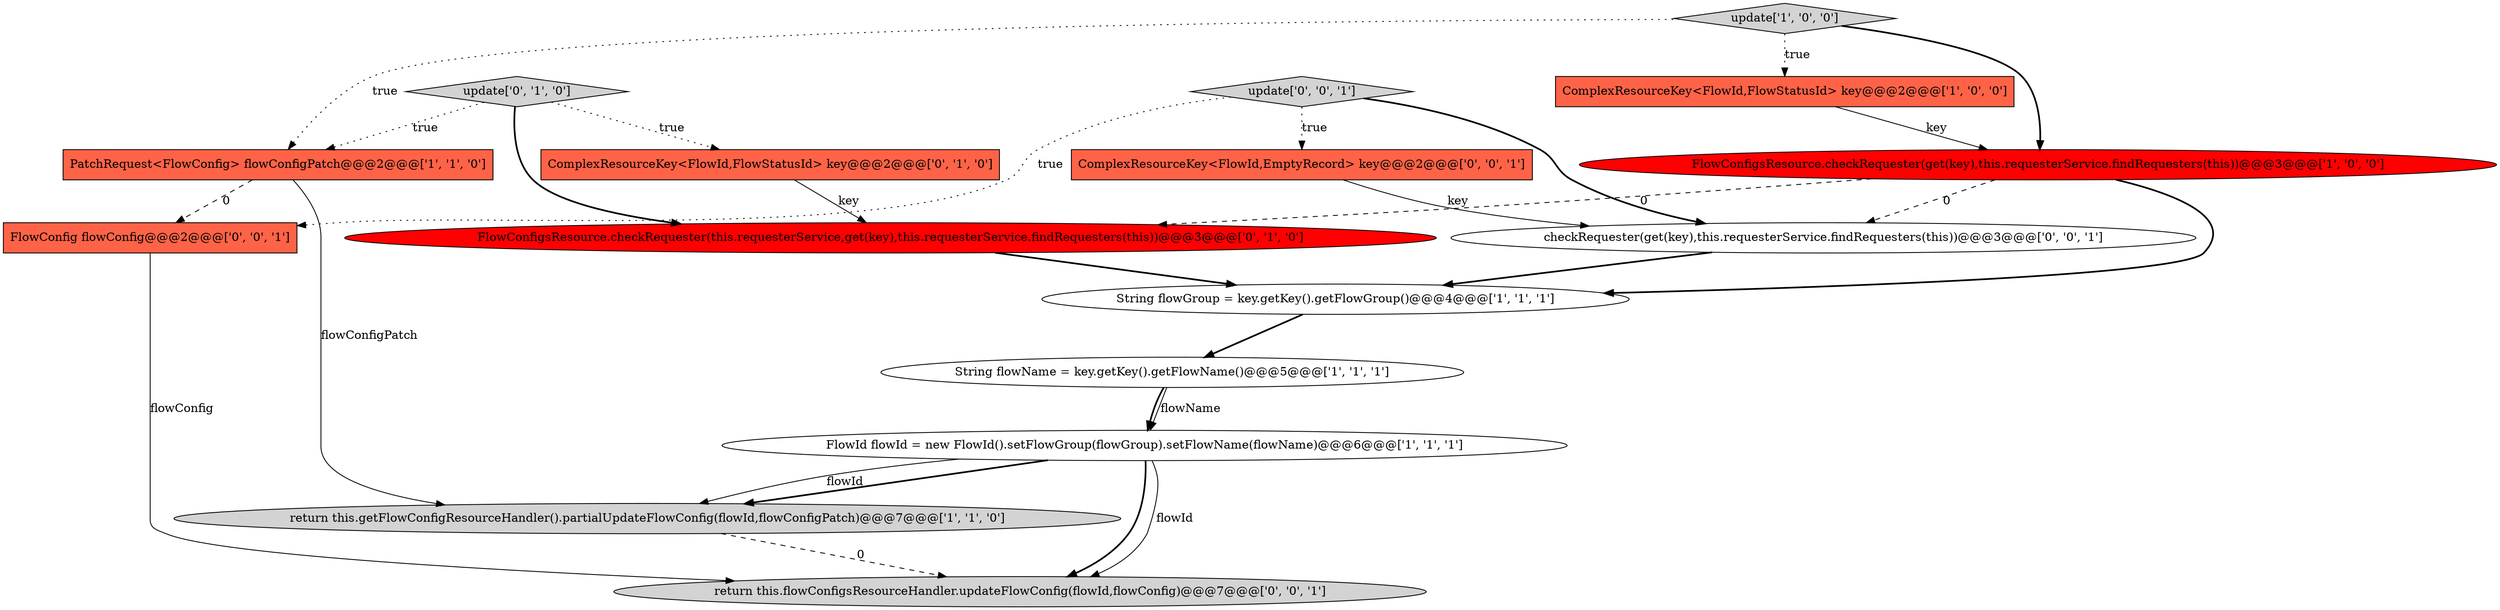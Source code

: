 digraph {
11 [style = filled, label = "update['0', '0', '1']", fillcolor = lightgray, shape = diamond image = "AAA0AAABBB3BBB"];
12 [style = filled, label = "ComplexResourceKey<FlowId,EmptyRecord> key@@@2@@@['0', '0', '1']", fillcolor = tomato, shape = box image = "AAA0AAABBB3BBB"];
1 [style = filled, label = "FlowId flowId = new FlowId().setFlowGroup(flowGroup).setFlowName(flowName)@@@6@@@['1', '1', '1']", fillcolor = white, shape = ellipse image = "AAA0AAABBB1BBB"];
8 [style = filled, label = "ComplexResourceKey<FlowId,FlowStatusId> key@@@2@@@['0', '1', '0']", fillcolor = tomato, shape = box image = "AAA0AAABBB2BBB"];
5 [style = filled, label = "update['1', '0', '0']", fillcolor = lightgray, shape = diamond image = "AAA0AAABBB1BBB"];
2 [style = filled, label = "return this.getFlowConfigResourceHandler().partialUpdateFlowConfig(flowId,flowConfigPatch)@@@7@@@['1', '1', '0']", fillcolor = lightgray, shape = ellipse image = "AAA0AAABBB1BBB"];
4 [style = filled, label = "String flowGroup = key.getKey().getFlowGroup()@@@4@@@['1', '1', '1']", fillcolor = white, shape = ellipse image = "AAA0AAABBB1BBB"];
3 [style = filled, label = "PatchRequest<FlowConfig> flowConfigPatch@@@2@@@['1', '1', '0']", fillcolor = tomato, shape = box image = "AAA0AAABBB1BBB"];
13 [style = filled, label = "return this.flowConfigsResourceHandler.updateFlowConfig(flowId,flowConfig)@@@7@@@['0', '0', '1']", fillcolor = lightgray, shape = ellipse image = "AAA0AAABBB3BBB"];
10 [style = filled, label = "update['0', '1', '0']", fillcolor = lightgray, shape = diamond image = "AAA0AAABBB2BBB"];
9 [style = filled, label = "FlowConfigsResource.checkRequester(this.requesterService,get(key),this.requesterService.findRequesters(this))@@@3@@@['0', '1', '0']", fillcolor = red, shape = ellipse image = "AAA1AAABBB2BBB"];
6 [style = filled, label = "FlowConfigsResource.checkRequester(get(key),this.requesterService.findRequesters(this))@@@3@@@['1', '0', '0']", fillcolor = red, shape = ellipse image = "AAA1AAABBB1BBB"];
14 [style = filled, label = "checkRequester(get(key),this.requesterService.findRequesters(this))@@@3@@@['0', '0', '1']", fillcolor = white, shape = ellipse image = "AAA0AAABBB3BBB"];
15 [style = filled, label = "FlowConfig flowConfig@@@2@@@['0', '0', '1']", fillcolor = tomato, shape = box image = "AAA0AAABBB3BBB"];
7 [style = filled, label = "String flowName = key.getKey().getFlowName()@@@5@@@['1', '1', '1']", fillcolor = white, shape = ellipse image = "AAA0AAABBB1BBB"];
0 [style = filled, label = "ComplexResourceKey<FlowId,FlowStatusId> key@@@2@@@['1', '0', '0']", fillcolor = tomato, shape = box image = "AAA0AAABBB1BBB"];
10->8 [style = dotted, label="true"];
7->1 [style = bold, label=""];
11->14 [style = bold, label=""];
15->13 [style = solid, label="flowConfig"];
9->4 [style = bold, label=""];
11->12 [style = dotted, label="true"];
6->9 [style = dashed, label="0"];
10->3 [style = dotted, label="true"];
5->0 [style = dotted, label="true"];
5->3 [style = dotted, label="true"];
6->14 [style = dashed, label="0"];
1->13 [style = bold, label=""];
4->7 [style = bold, label=""];
7->1 [style = solid, label="flowName"];
12->14 [style = solid, label="key"];
6->4 [style = bold, label=""];
5->6 [style = bold, label=""];
2->13 [style = dashed, label="0"];
0->6 [style = solid, label="key"];
3->15 [style = dashed, label="0"];
1->2 [style = bold, label=""];
10->9 [style = bold, label=""];
3->2 [style = solid, label="flowConfigPatch"];
11->15 [style = dotted, label="true"];
1->2 [style = solid, label="flowId"];
1->13 [style = solid, label="flowId"];
14->4 [style = bold, label=""];
8->9 [style = solid, label="key"];
}
